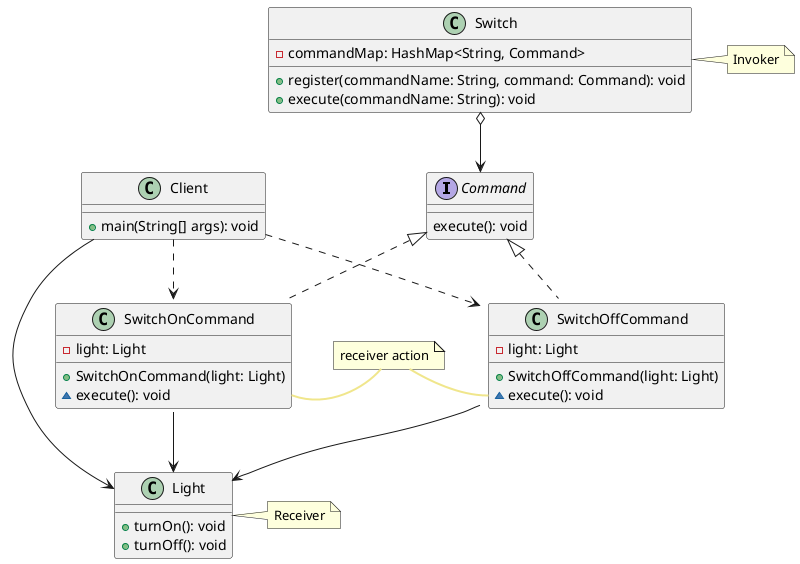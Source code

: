 @startuml

interface Command {
    execute(): void
}

class Switch {
    - commandMap: HashMap<String, Command>
    + register(commandName: String, command: Command): void
    + execute(commandName: String): void
}

class Light {
    + turnOn(): void
    + turnOff(): void
}

class SwitchOnCommand implements Command {
    - light: Light
    + SwitchOnCommand(light: Light)
    ~ execute(): void
}

class SwitchOffCommand implements Command {
    - light: Light
    + SwitchOffCommand(light: Light)
    ~ execute(): void
}

class Client {
    + main(String[] args): void
}

Client --> Light
Client ..> SwitchOnCommand
Client ..> SwitchOffCommand
SwitchOnCommand --> Light
SwitchOffCommand --> Light
Switch o--> Command

note right of Light
    Receiver
end note

note right of Switch
    Invoker
end note

note "receiver action" as N1
N1 -left- SwitchOnCommand::execute #line:khaki;line.bold
N1 -right- SwitchOffCommand::execute #line:khaki;line.bold

@enduml